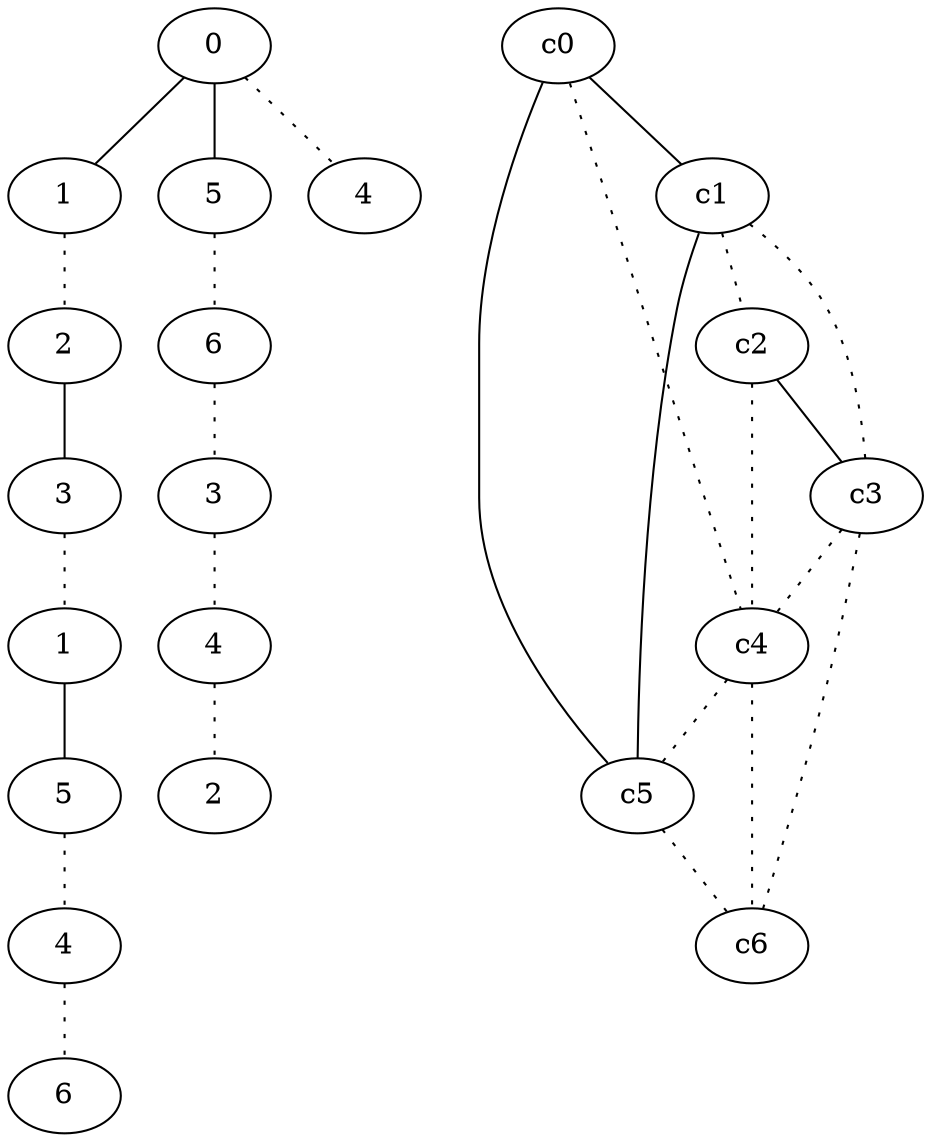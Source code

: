 graph {
a0[label=0];
a1[label=1];
a2[label=2];
a3[label=3];
a4[label=1];
a5[label=5];
a6[label=4];
a7[label=6];
a8[label=5];
a9[label=6];
a10[label=3];
a11[label=4];
a12[label=2];
a13[label=4];
a0 -- a1;
a0 -- a8;
a0 -- a13 [style=dotted];
a1 -- a2 [style=dotted];
a2 -- a3;
a3 -- a4 [style=dotted];
a4 -- a5;
a5 -- a6 [style=dotted];
a6 -- a7 [style=dotted];
a8 -- a9 [style=dotted];
a9 -- a10 [style=dotted];
a10 -- a11 [style=dotted];
a11 -- a12 [style=dotted];
c0 -- c1;
c0 -- c4 [style=dotted];
c0 -- c5;
c1 -- c2 [style=dotted];
c1 -- c3 [style=dotted];
c1 -- c5;
c2 -- c3;
c2 -- c4 [style=dotted];
c3 -- c4 [style=dotted];
c3 -- c6 [style=dotted];
c4 -- c5 [style=dotted];
c4 -- c6 [style=dotted];
c5 -- c6 [style=dotted];
}
